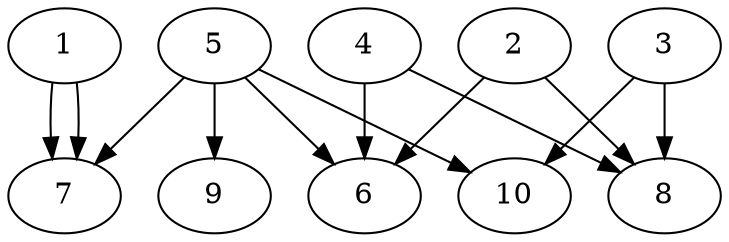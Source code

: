 // DAG automatically generated by daggen at Thu Oct  3 13:58:05 2019
// ./daggen --dot -n 10 --ccr 0.3 --fat 0.9 --regular 0.7 --density 0.6 --mindata 5242880 --maxdata 52428800 
digraph G {
  1 [size="45216427", alpha="0.15", expect_size="13564928"] 
  1 -> 7 [size ="13564928"]
  1 -> 7 [size ="13564928"]
  2 [size="109271040", alpha="0.08", expect_size="32781312"] 
  2 -> 6 [size ="32781312"]
  2 -> 8 [size ="32781312"]
  3 [size="159528960", alpha="0.14", expect_size="47858688"] 
  3 -> 8 [size ="47858688"]
  3 -> 10 [size ="47858688"]
  4 [size="108929707", alpha="0.15", expect_size="32678912"] 
  4 -> 6 [size ="32678912"]
  4 -> 8 [size ="32678912"]
  5 [size="25917440", alpha="0.08", expect_size="7775232"] 
  5 -> 6 [size ="7775232"]
  5 -> 7 [size ="7775232"]
  5 -> 9 [size ="7775232"]
  5 -> 10 [size ="7775232"]
  6 [size="110807040", alpha="0.13", expect_size="33242112"] 
  7 [size="68041387", alpha="0.13", expect_size="20412416"] 
  8 [size="68031147", alpha="0.03", expect_size="20409344"] 
  9 [size="32119467", alpha="0.11", expect_size="9635840"] 
  10 [size="123228160", alpha="0.11", expect_size="36968448"] 
}

